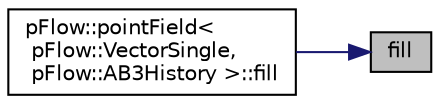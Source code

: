 digraph "fill"
{
 // LATEX_PDF_SIZE
  edge [fontname="Helvetica",fontsize="10",labelfontname="Helvetica",labelfontsize="10"];
  node [fontname="Helvetica",fontsize="10",shape=record];
  rankdir="RL";
  Node1 [label="fill",height=0.2,width=0.4,color="black", fillcolor="grey75", style="filled", fontcolor="black",tooltip=" "];
  Node1 -> Node2 [dir="back",color="midnightblue",fontsize="10",style="solid",fontname="Helvetica"];
  Node2 [label="pFlow::pointField\<\l pFlow::VectorSingle,\l pFlow::AB3History \>::fill",height=0.2,width=0.4,color="black", fillcolor="white", style="filled",URL="$classpFlow_1_1pointField.html#a34b3e020ef4d15f9b2442bfff37f19b8",tooltip=" "];
}
